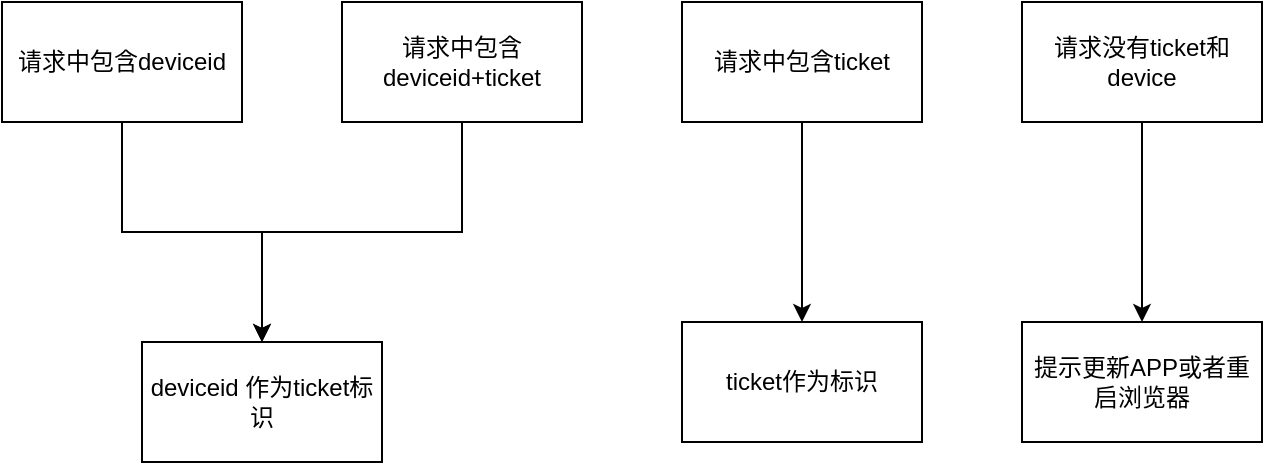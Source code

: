 <mxfile version="24.0.5" type="github">
  <diagram name="第 1 页" id="v1CmixkzZ4-OJ-HVU0kA">
    <mxGraphModel dx="1674" dy="790" grid="1" gridSize="10" guides="1" tooltips="1" connect="1" arrows="1" fold="1" page="1" pageScale="1" pageWidth="827" pageHeight="1169" math="0" shadow="0">
      <root>
        <mxCell id="0" />
        <mxCell id="1" parent="0" />
        <mxCell id="dJucNik5WQUSCbAg4U3I-27" value="" style="edgeStyle=orthogonalEdgeStyle;rounded=0;orthogonalLoop=1;jettySize=auto;html=1;" edge="1" parent="1" source="dJucNik5WQUSCbAg4U3I-1" target="dJucNik5WQUSCbAg4U3I-14">
          <mxGeometry relative="1" as="geometry" />
        </mxCell>
        <mxCell id="dJucNik5WQUSCbAg4U3I-1" value="请求中包含deviceid" style="rounded=0;whiteSpace=wrap;html=1;" vertex="1" parent="1">
          <mxGeometry x="90" y="180" width="120" height="60" as="geometry" />
        </mxCell>
        <mxCell id="dJucNik5WQUSCbAg4U3I-28" value="" style="edgeStyle=orthogonalEdgeStyle;rounded=0;orthogonalLoop=1;jettySize=auto;html=1;" edge="1" parent="1" source="dJucNik5WQUSCbAg4U3I-4" target="dJucNik5WQUSCbAg4U3I-14">
          <mxGeometry relative="1" as="geometry" />
        </mxCell>
        <mxCell id="dJucNik5WQUSCbAg4U3I-4" value="请求中包含deviceid+ticket" style="rounded=0;whiteSpace=wrap;html=1;" vertex="1" parent="1">
          <mxGeometry x="260" y="180" width="120" height="60" as="geometry" />
        </mxCell>
        <mxCell id="dJucNik5WQUSCbAg4U3I-29" value="" style="edgeStyle=orthogonalEdgeStyle;rounded=0;orthogonalLoop=1;jettySize=auto;html=1;" edge="1" parent="1" source="dJucNik5WQUSCbAg4U3I-5" target="dJucNik5WQUSCbAg4U3I-21">
          <mxGeometry relative="1" as="geometry" />
        </mxCell>
        <mxCell id="dJucNik5WQUSCbAg4U3I-5" value="请求中包含ticket" style="rounded=0;whiteSpace=wrap;html=1;" vertex="1" parent="1">
          <mxGeometry x="430" y="180" width="120" height="60" as="geometry" />
        </mxCell>
        <mxCell id="dJucNik5WQUSCbAg4U3I-26" value="" style="edgeStyle=orthogonalEdgeStyle;rounded=0;orthogonalLoop=1;jettySize=auto;html=1;" edge="1" parent="1" source="dJucNik5WQUSCbAg4U3I-6" target="dJucNik5WQUSCbAg4U3I-25">
          <mxGeometry relative="1" as="geometry" />
        </mxCell>
        <mxCell id="dJucNik5WQUSCbAg4U3I-6" value="请求没有ticket和device" style="rounded=0;whiteSpace=wrap;html=1;" vertex="1" parent="1">
          <mxGeometry x="600" y="180" width="120" height="60" as="geometry" />
        </mxCell>
        <mxCell id="dJucNik5WQUSCbAg4U3I-14" value="deviceid 作为ticket标识" style="whiteSpace=wrap;html=1;rounded=0;" vertex="1" parent="1">
          <mxGeometry x="160" y="350" width="120" height="60" as="geometry" />
        </mxCell>
        <mxCell id="dJucNik5WQUSCbAg4U3I-21" value="ticket作为标识" style="whiteSpace=wrap;html=1;rounded=0;" vertex="1" parent="1">
          <mxGeometry x="430" y="340" width="120" height="60" as="geometry" />
        </mxCell>
        <mxCell id="dJucNik5WQUSCbAg4U3I-25" value="提示更新APP或者重启浏览器" style="whiteSpace=wrap;html=1;rounded=0;" vertex="1" parent="1">
          <mxGeometry x="600" y="340" width="120" height="60" as="geometry" />
        </mxCell>
      </root>
    </mxGraphModel>
  </diagram>
</mxfile>
